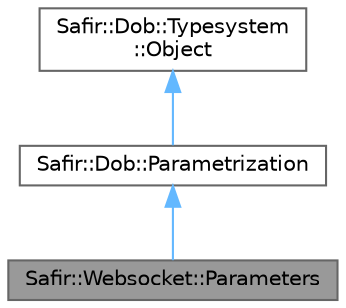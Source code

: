 digraph "Safir::Websocket::Parameters"
{
 // LATEX_PDF_SIZE
  bgcolor="transparent";
  edge [fontname=Helvetica,fontsize=10,labelfontname=Helvetica,labelfontsize=10];
  node [fontname=Helvetica,fontsize=10,shape=box,height=0.2,width=0.4];
  Node1 [label="Safir::Websocket::Parameters",height=0.2,width=0.4,color="gray40", fillcolor="grey60", style="filled", fontcolor="black",tooltip="Sent from web api to client."];
  Node2 -> Node1 [dir="back",color="steelblue1",style="solid"];
  Node2 [label="Safir::Dob::Parametrization",height=0.2,width=0.4,color="gray40", fillcolor="white", style="filled",URL="$a01859.html",tooltip="This class is intended to be used as baseclass for classes that only contains parameters."];
  Node3 -> Node2 [dir="back",color="steelblue1",style="solid"];
  Node3 [label="Safir::Dob::Typesystem\l::Object",height=0.2,width=0.4,color="gray40", fillcolor="white", style="filled",URL="$a01499.html",tooltip="The base class for all DOB objects."];
}
